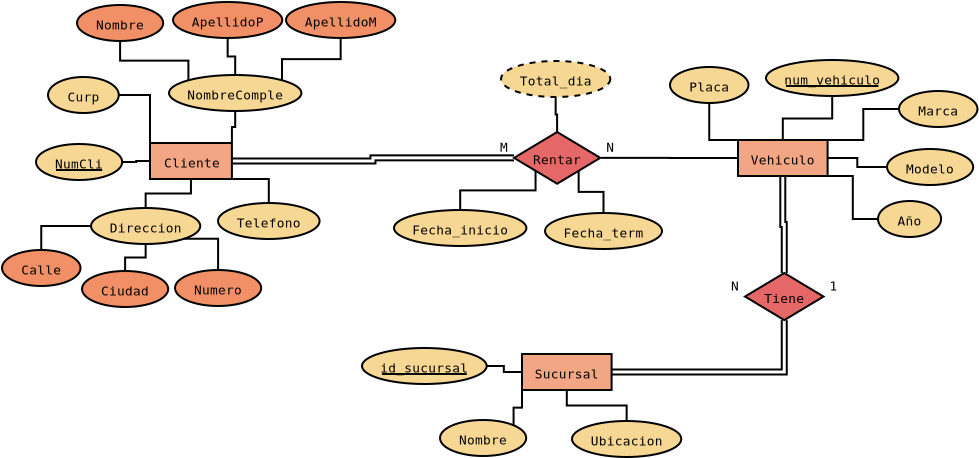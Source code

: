 <?xml version="1.0" encoding="UTF-8"?>
<dia:diagram xmlns:dia="http://www.lysator.liu.se/~alla/dia/">
  <dia:layer name="Fondo" visible="true" active="true">
    <dia:object type="ER - Entity" version="0" id="O0">
      <dia:attribute name="obj_pos">
        <dia:point val="8.4,7.45"/>
      </dia:attribute>
      <dia:attribute name="obj_bb">
        <dia:rectangle val="8.35,7.4;12.545,9.3"/>
      </dia:attribute>
      <dia:attribute name="elem_corner">
        <dia:point val="8.4,7.45"/>
      </dia:attribute>
      <dia:attribute name="elem_width">
        <dia:real val="4.095"/>
      </dia:attribute>
      <dia:attribute name="elem_height">
        <dia:real val="1.8"/>
      </dia:attribute>
      <dia:attribute name="border_width">
        <dia:real val="0.1"/>
      </dia:attribute>
      <dia:attribute name="border_color">
        <dia:color val="#000000"/>
      </dia:attribute>
      <dia:attribute name="inner_color">
        <dia:color val="#f3a683"/>
      </dia:attribute>
      <dia:attribute name="name">
        <dia:string>#Cliente#</dia:string>
      </dia:attribute>
      <dia:attribute name="weak">
        <dia:boolean val="false"/>
      </dia:attribute>
      <dia:attribute name="associative">
        <dia:boolean val="false"/>
      </dia:attribute>
      <dia:attribute name="font">
        <dia:font family="monospace" style="0" name="Courier"/>
      </dia:attribute>
      <dia:attribute name="font_height">
        <dia:real val="0.8"/>
      </dia:attribute>
    </dia:object>
    <dia:object type="ER - Entity" version="0" id="O1">
      <dia:attribute name="obj_pos">
        <dia:point val="37.8,7.3"/>
      </dia:attribute>
      <dia:attribute name="obj_bb">
        <dia:rectangle val="37.75,7.25;42.33,9.15"/>
      </dia:attribute>
      <dia:attribute name="elem_corner">
        <dia:point val="37.8,7.3"/>
      </dia:attribute>
      <dia:attribute name="elem_width">
        <dia:real val="4.48"/>
      </dia:attribute>
      <dia:attribute name="elem_height">
        <dia:real val="1.8"/>
      </dia:attribute>
      <dia:attribute name="border_width">
        <dia:real val="0.1"/>
      </dia:attribute>
      <dia:attribute name="border_color">
        <dia:color val="#000000"/>
      </dia:attribute>
      <dia:attribute name="inner_color">
        <dia:color val="#f3a683"/>
      </dia:attribute>
      <dia:attribute name="name">
        <dia:string>#Vehiculo#</dia:string>
      </dia:attribute>
      <dia:attribute name="weak">
        <dia:boolean val="false"/>
      </dia:attribute>
      <dia:attribute name="associative">
        <dia:boolean val="false"/>
      </dia:attribute>
      <dia:attribute name="font">
        <dia:font family="monospace" style="0" name="Courier"/>
      </dia:attribute>
      <dia:attribute name="font_height">
        <dia:real val="0.8"/>
      </dia:attribute>
    </dia:object>
    <dia:object type="ER - Relationship" version="0" id="O2">
      <dia:attribute name="obj_pos">
        <dia:point val="26.6,6.9"/>
      </dia:attribute>
      <dia:attribute name="obj_bb">
        <dia:rectangle val="25.865,6.85;31.645,9.536"/>
      </dia:attribute>
      <dia:attribute name="elem_corner">
        <dia:point val="26.6,6.9"/>
      </dia:attribute>
      <dia:attribute name="elem_width">
        <dia:real val="4.31"/>
      </dia:attribute>
      <dia:attribute name="elem_height">
        <dia:real val="2.586"/>
      </dia:attribute>
      <dia:attribute name="border_width">
        <dia:real val="0.1"/>
      </dia:attribute>
      <dia:attribute name="border_color">
        <dia:color val="#000000"/>
      </dia:attribute>
      <dia:attribute name="inner_color">
        <dia:color val="#e66767"/>
      </dia:attribute>
      <dia:attribute name="name">
        <dia:string>#Rentar#</dia:string>
      </dia:attribute>
      <dia:attribute name="left_card">
        <dia:string>#M#</dia:string>
      </dia:attribute>
      <dia:attribute name="right_card">
        <dia:string>#N#</dia:string>
      </dia:attribute>
      <dia:attribute name="identifying">
        <dia:boolean val="false"/>
      </dia:attribute>
      <dia:attribute name="rotated">
        <dia:boolean val="false"/>
      </dia:attribute>
      <dia:attribute name="font">
        <dia:font family="monospace" style="0" name="Courier"/>
      </dia:attribute>
      <dia:attribute name="font_height">
        <dia:real val="0.8"/>
      </dia:attribute>
    </dia:object>
    <dia:object type="ER - Entity" version="0" id="O3">
      <dia:attribute name="obj_pos">
        <dia:point val="27,18"/>
      </dia:attribute>
      <dia:attribute name="obj_bb">
        <dia:rectangle val="26.95,17.95;31.53,19.85"/>
      </dia:attribute>
      <dia:attribute name="elem_corner">
        <dia:point val="27,18"/>
      </dia:attribute>
      <dia:attribute name="elem_width">
        <dia:real val="4.48"/>
      </dia:attribute>
      <dia:attribute name="elem_height">
        <dia:real val="1.8"/>
      </dia:attribute>
      <dia:attribute name="border_width">
        <dia:real val="0.1"/>
      </dia:attribute>
      <dia:attribute name="border_color">
        <dia:color val="#000000"/>
      </dia:attribute>
      <dia:attribute name="inner_color">
        <dia:color val="#f3a683"/>
      </dia:attribute>
      <dia:attribute name="name">
        <dia:string>#Sucursal#</dia:string>
      </dia:attribute>
      <dia:attribute name="weak">
        <dia:boolean val="false"/>
      </dia:attribute>
      <dia:attribute name="associative">
        <dia:boolean val="false"/>
      </dia:attribute>
      <dia:attribute name="font">
        <dia:font family="monospace" style="0" name="Courier"/>
      </dia:attribute>
      <dia:attribute name="font_height">
        <dia:real val="0.8"/>
      </dia:attribute>
    </dia:object>
    <dia:object type="ER - Relationship" version="0" id="O4">
      <dia:attribute name="obj_pos">
        <dia:point val="38.15,13.95"/>
      </dia:attribute>
      <dia:attribute name="obj_bb">
        <dia:rectangle val="37.415,13.9;42.81,16.355"/>
      </dia:attribute>
      <dia:attribute name="elem_corner">
        <dia:point val="38.15,13.95"/>
      </dia:attribute>
      <dia:attribute name="elem_width">
        <dia:real val="3.925"/>
      </dia:attribute>
      <dia:attribute name="elem_height">
        <dia:real val="2.355"/>
      </dia:attribute>
      <dia:attribute name="border_width">
        <dia:real val="0.1"/>
      </dia:attribute>
      <dia:attribute name="border_color">
        <dia:color val="#000000"/>
      </dia:attribute>
      <dia:attribute name="inner_color">
        <dia:color val="#e66767"/>
      </dia:attribute>
      <dia:attribute name="name">
        <dia:string>#Tiene#</dia:string>
      </dia:attribute>
      <dia:attribute name="left_card">
        <dia:string>#N#</dia:string>
      </dia:attribute>
      <dia:attribute name="right_card">
        <dia:string>#1#</dia:string>
      </dia:attribute>
      <dia:attribute name="identifying">
        <dia:boolean val="false"/>
      </dia:attribute>
      <dia:attribute name="rotated">
        <dia:boolean val="false"/>
      </dia:attribute>
      <dia:attribute name="font">
        <dia:font family="monospace" style="0" name="Courier"/>
      </dia:attribute>
      <dia:attribute name="font_height">
        <dia:real val="0.8"/>
      </dia:attribute>
    </dia:object>
    <dia:object type="ER - Attribute" version="0" id="O5">
      <dia:attribute name="obj_pos">
        <dia:point val="2.7,7.5"/>
      </dia:attribute>
      <dia:attribute name="obj_bb">
        <dia:rectangle val="2.65,7.45;7.06,9.35"/>
      </dia:attribute>
      <dia:attribute name="elem_corner">
        <dia:point val="2.7,7.5"/>
      </dia:attribute>
      <dia:attribute name="elem_width">
        <dia:real val="4.31"/>
      </dia:attribute>
      <dia:attribute name="elem_height">
        <dia:real val="1.8"/>
      </dia:attribute>
      <dia:attribute name="border_width">
        <dia:real val="0.1"/>
      </dia:attribute>
      <dia:attribute name="border_color">
        <dia:color val="#000000"/>
      </dia:attribute>
      <dia:attribute name="inner_color">
        <dia:color val="#f7d794"/>
      </dia:attribute>
      <dia:attribute name="name">
        <dia:string>#NumCli#</dia:string>
      </dia:attribute>
      <dia:attribute name="key">
        <dia:boolean val="true"/>
      </dia:attribute>
      <dia:attribute name="weak_key">
        <dia:boolean val="false"/>
      </dia:attribute>
      <dia:attribute name="derived">
        <dia:boolean val="false"/>
      </dia:attribute>
      <dia:attribute name="multivalued">
        <dia:boolean val="false"/>
      </dia:attribute>
      <dia:attribute name="font">
        <dia:font family="monospace" style="0" name="Courier"/>
      </dia:attribute>
      <dia:attribute name="font_height">
        <dia:real val="0.8"/>
      </dia:attribute>
    </dia:object>
    <dia:object type="ER - Attribute" version="0" id="O6">
      <dia:attribute name="obj_pos">
        <dia:point val="3.3,4.15"/>
      </dia:attribute>
      <dia:attribute name="obj_bb">
        <dia:rectangle val="3.25,4.1;6.89,6"/>
      </dia:attribute>
      <dia:attribute name="elem_corner">
        <dia:point val="3.3,4.15"/>
      </dia:attribute>
      <dia:attribute name="elem_width">
        <dia:real val="3.54"/>
      </dia:attribute>
      <dia:attribute name="elem_height">
        <dia:real val="1.8"/>
      </dia:attribute>
      <dia:attribute name="border_width">
        <dia:real val="0.1"/>
      </dia:attribute>
      <dia:attribute name="border_color">
        <dia:color val="#000000"/>
      </dia:attribute>
      <dia:attribute name="inner_color">
        <dia:color val="#f7d794"/>
      </dia:attribute>
      <dia:attribute name="name">
        <dia:string>#Curp#</dia:string>
      </dia:attribute>
      <dia:attribute name="key">
        <dia:boolean val="false"/>
      </dia:attribute>
      <dia:attribute name="weak_key">
        <dia:boolean val="false"/>
      </dia:attribute>
      <dia:attribute name="derived">
        <dia:boolean val="false"/>
      </dia:attribute>
      <dia:attribute name="multivalued">
        <dia:boolean val="false"/>
      </dia:attribute>
      <dia:attribute name="font">
        <dia:font family="monospace" style="0" name="Courier"/>
      </dia:attribute>
      <dia:attribute name="font_height">
        <dia:real val="0.8"/>
      </dia:attribute>
    </dia:object>
    <dia:object type="ER - Attribute" version="0" id="O7">
      <dia:attribute name="obj_pos">
        <dia:point val="9.35,4.05"/>
      </dia:attribute>
      <dia:attribute name="obj_bb">
        <dia:rectangle val="9.3,4;16.02,5.9"/>
      </dia:attribute>
      <dia:attribute name="elem_corner">
        <dia:point val="9.35,4.05"/>
      </dia:attribute>
      <dia:attribute name="elem_width">
        <dia:real val="6.62"/>
      </dia:attribute>
      <dia:attribute name="elem_height">
        <dia:real val="1.8"/>
      </dia:attribute>
      <dia:attribute name="border_width">
        <dia:real val="0.1"/>
      </dia:attribute>
      <dia:attribute name="border_color">
        <dia:color val="#000000"/>
      </dia:attribute>
      <dia:attribute name="inner_color">
        <dia:color val="#f7d794"/>
      </dia:attribute>
      <dia:attribute name="name">
        <dia:string>#NombreComple#</dia:string>
      </dia:attribute>
      <dia:attribute name="key">
        <dia:boolean val="false"/>
      </dia:attribute>
      <dia:attribute name="weak_key">
        <dia:boolean val="false"/>
      </dia:attribute>
      <dia:attribute name="derived">
        <dia:boolean val="false"/>
      </dia:attribute>
      <dia:attribute name="multivalued">
        <dia:boolean val="false"/>
      </dia:attribute>
      <dia:attribute name="font">
        <dia:font family="monospace" style="0" name="Courier"/>
      </dia:attribute>
      <dia:attribute name="font_height">
        <dia:real val="0.8"/>
      </dia:attribute>
    </dia:object>
    <dia:object type="ER - Attribute" version="0" id="O8">
      <dia:attribute name="obj_pos">
        <dia:point val="4.75,0.55"/>
      </dia:attribute>
      <dia:attribute name="obj_bb">
        <dia:rectangle val="4.7,0.5;9.11,2.4"/>
      </dia:attribute>
      <dia:attribute name="elem_corner">
        <dia:point val="4.75,0.55"/>
      </dia:attribute>
      <dia:attribute name="elem_width">
        <dia:real val="4.31"/>
      </dia:attribute>
      <dia:attribute name="elem_height">
        <dia:real val="1.8"/>
      </dia:attribute>
      <dia:attribute name="border_width">
        <dia:real val="0.1"/>
      </dia:attribute>
      <dia:attribute name="border_color">
        <dia:color val="#000000"/>
      </dia:attribute>
      <dia:attribute name="inner_color">
        <dia:color val="#f19066"/>
      </dia:attribute>
      <dia:attribute name="name">
        <dia:string>#Nombre#</dia:string>
      </dia:attribute>
      <dia:attribute name="key">
        <dia:boolean val="false"/>
      </dia:attribute>
      <dia:attribute name="weak_key">
        <dia:boolean val="false"/>
      </dia:attribute>
      <dia:attribute name="derived">
        <dia:boolean val="false"/>
      </dia:attribute>
      <dia:attribute name="multivalued">
        <dia:boolean val="false"/>
      </dia:attribute>
      <dia:attribute name="font">
        <dia:font family="monospace" style="0" name="Courier"/>
      </dia:attribute>
      <dia:attribute name="font_height">
        <dia:real val="0.8"/>
      </dia:attribute>
    </dia:object>
    <dia:object type="ER - Attribute" version="0" id="O9">
      <dia:attribute name="obj_pos">
        <dia:point val="9.55,0.4"/>
      </dia:attribute>
      <dia:attribute name="obj_bb">
        <dia:rectangle val="9.5,0.35;15.065,2.25"/>
      </dia:attribute>
      <dia:attribute name="elem_corner">
        <dia:point val="9.55,0.4"/>
      </dia:attribute>
      <dia:attribute name="elem_width">
        <dia:real val="5.465"/>
      </dia:attribute>
      <dia:attribute name="elem_height">
        <dia:real val="1.8"/>
      </dia:attribute>
      <dia:attribute name="border_width">
        <dia:real val="0.1"/>
      </dia:attribute>
      <dia:attribute name="border_color">
        <dia:color val="#000000"/>
      </dia:attribute>
      <dia:attribute name="inner_color">
        <dia:color val="#f19066"/>
      </dia:attribute>
      <dia:attribute name="name">
        <dia:string>#ApellidoP#</dia:string>
      </dia:attribute>
      <dia:attribute name="key">
        <dia:boolean val="false"/>
      </dia:attribute>
      <dia:attribute name="weak_key">
        <dia:boolean val="false"/>
      </dia:attribute>
      <dia:attribute name="derived">
        <dia:boolean val="false"/>
      </dia:attribute>
      <dia:attribute name="multivalued">
        <dia:boolean val="false"/>
      </dia:attribute>
      <dia:attribute name="font">
        <dia:font family="monospace" style="0" name="Courier"/>
      </dia:attribute>
      <dia:attribute name="font_height">
        <dia:real val="0.8"/>
      </dia:attribute>
    </dia:object>
    <dia:object type="ER - Attribute" version="0" id="O10">
      <dia:attribute name="obj_pos">
        <dia:point val="15.2,0.4"/>
      </dia:attribute>
      <dia:attribute name="obj_bb">
        <dia:rectangle val="15.15,0.35;20.715,2.25"/>
      </dia:attribute>
      <dia:attribute name="elem_corner">
        <dia:point val="15.2,0.4"/>
      </dia:attribute>
      <dia:attribute name="elem_width">
        <dia:real val="5.465"/>
      </dia:attribute>
      <dia:attribute name="elem_height">
        <dia:real val="1.8"/>
      </dia:attribute>
      <dia:attribute name="border_width">
        <dia:real val="0.1"/>
      </dia:attribute>
      <dia:attribute name="border_color">
        <dia:color val="#000000"/>
      </dia:attribute>
      <dia:attribute name="inner_color">
        <dia:color val="#f19066"/>
      </dia:attribute>
      <dia:attribute name="name">
        <dia:string>#ApellidoM#</dia:string>
      </dia:attribute>
      <dia:attribute name="key">
        <dia:boolean val="false"/>
      </dia:attribute>
      <dia:attribute name="weak_key">
        <dia:boolean val="false"/>
      </dia:attribute>
      <dia:attribute name="derived">
        <dia:boolean val="false"/>
      </dia:attribute>
      <dia:attribute name="multivalued">
        <dia:boolean val="false"/>
      </dia:attribute>
      <dia:attribute name="font">
        <dia:font family="monospace" style="0" name="Courier"/>
      </dia:attribute>
      <dia:attribute name="font_height">
        <dia:real val="0.8"/>
      </dia:attribute>
    </dia:object>
    <dia:object type="ER - Attribute" version="0" id="O11">
      <dia:attribute name="obj_pos">
        <dia:point val="5.45,10.7"/>
      </dia:attribute>
      <dia:attribute name="obj_bb">
        <dia:rectangle val="5.4,10.65;10.965,12.55"/>
      </dia:attribute>
      <dia:attribute name="elem_corner">
        <dia:point val="5.45,10.7"/>
      </dia:attribute>
      <dia:attribute name="elem_width">
        <dia:real val="5.465"/>
      </dia:attribute>
      <dia:attribute name="elem_height">
        <dia:real val="1.8"/>
      </dia:attribute>
      <dia:attribute name="border_width">
        <dia:real val="0.1"/>
      </dia:attribute>
      <dia:attribute name="border_color">
        <dia:color val="#000000"/>
      </dia:attribute>
      <dia:attribute name="inner_color">
        <dia:color val="#f7d794"/>
      </dia:attribute>
      <dia:attribute name="name">
        <dia:string>#Direccion#</dia:string>
      </dia:attribute>
      <dia:attribute name="key">
        <dia:boolean val="false"/>
      </dia:attribute>
      <dia:attribute name="weak_key">
        <dia:boolean val="false"/>
      </dia:attribute>
      <dia:attribute name="derived">
        <dia:boolean val="false"/>
      </dia:attribute>
      <dia:attribute name="multivalued">
        <dia:boolean val="false"/>
      </dia:attribute>
      <dia:attribute name="font">
        <dia:font family="monospace" style="0" name="Courier"/>
      </dia:attribute>
      <dia:attribute name="font_height">
        <dia:real val="0.8"/>
      </dia:attribute>
    </dia:object>
    <dia:object type="ER - Attribute" version="0" id="O12">
      <dia:attribute name="obj_pos">
        <dia:point val="1,12.8"/>
      </dia:attribute>
      <dia:attribute name="obj_bb">
        <dia:rectangle val="0.95,12.75;4.975,14.65"/>
      </dia:attribute>
      <dia:attribute name="elem_corner">
        <dia:point val="1,12.8"/>
      </dia:attribute>
      <dia:attribute name="elem_width">
        <dia:real val="3.925"/>
      </dia:attribute>
      <dia:attribute name="elem_height">
        <dia:real val="1.8"/>
      </dia:attribute>
      <dia:attribute name="border_width">
        <dia:real val="0.1"/>
      </dia:attribute>
      <dia:attribute name="border_color">
        <dia:color val="#000000"/>
      </dia:attribute>
      <dia:attribute name="inner_color">
        <dia:color val="#f19066"/>
      </dia:attribute>
      <dia:attribute name="name">
        <dia:string>#Calle#</dia:string>
      </dia:attribute>
      <dia:attribute name="key">
        <dia:boolean val="false"/>
      </dia:attribute>
      <dia:attribute name="weak_key">
        <dia:boolean val="false"/>
      </dia:attribute>
      <dia:attribute name="derived">
        <dia:boolean val="false"/>
      </dia:attribute>
      <dia:attribute name="multivalued">
        <dia:boolean val="false"/>
      </dia:attribute>
      <dia:attribute name="font">
        <dia:font family="monospace" style="0" name="Courier"/>
      </dia:attribute>
      <dia:attribute name="font_height">
        <dia:real val="0.8"/>
      </dia:attribute>
    </dia:object>
    <dia:object type="ER - Attribute" version="0" id="O13">
      <dia:attribute name="obj_pos">
        <dia:point val="5,13.85"/>
      </dia:attribute>
      <dia:attribute name="obj_bb">
        <dia:rectangle val="4.95,13.8;9.36,15.7"/>
      </dia:attribute>
      <dia:attribute name="elem_corner">
        <dia:point val="5,13.85"/>
      </dia:attribute>
      <dia:attribute name="elem_width">
        <dia:real val="4.31"/>
      </dia:attribute>
      <dia:attribute name="elem_height">
        <dia:real val="1.8"/>
      </dia:attribute>
      <dia:attribute name="border_width">
        <dia:real val="0.1"/>
      </dia:attribute>
      <dia:attribute name="border_color">
        <dia:color val="#000000"/>
      </dia:attribute>
      <dia:attribute name="inner_color">
        <dia:color val="#f19066"/>
      </dia:attribute>
      <dia:attribute name="name">
        <dia:string>#Ciudad#</dia:string>
      </dia:attribute>
      <dia:attribute name="key">
        <dia:boolean val="false"/>
      </dia:attribute>
      <dia:attribute name="weak_key">
        <dia:boolean val="false"/>
      </dia:attribute>
      <dia:attribute name="derived">
        <dia:boolean val="false"/>
      </dia:attribute>
      <dia:attribute name="multivalued">
        <dia:boolean val="false"/>
      </dia:attribute>
      <dia:attribute name="font">
        <dia:font family="monospace" style="0" name="Courier"/>
      </dia:attribute>
      <dia:attribute name="font_height">
        <dia:real val="0.8"/>
      </dia:attribute>
    </dia:object>
    <dia:object type="ER - Attribute" version="0" id="O14">
      <dia:attribute name="obj_pos">
        <dia:point val="9.65,13.8"/>
      </dia:attribute>
      <dia:attribute name="obj_bb">
        <dia:rectangle val="9.6,13.75;14.01,15.65"/>
      </dia:attribute>
      <dia:attribute name="elem_corner">
        <dia:point val="9.65,13.8"/>
      </dia:attribute>
      <dia:attribute name="elem_width">
        <dia:real val="4.31"/>
      </dia:attribute>
      <dia:attribute name="elem_height">
        <dia:real val="1.8"/>
      </dia:attribute>
      <dia:attribute name="border_width">
        <dia:real val="0.1"/>
      </dia:attribute>
      <dia:attribute name="border_color">
        <dia:color val="#000000"/>
      </dia:attribute>
      <dia:attribute name="inner_color">
        <dia:color val="#f19066"/>
      </dia:attribute>
      <dia:attribute name="name">
        <dia:string>#Numero#</dia:string>
      </dia:attribute>
      <dia:attribute name="key">
        <dia:boolean val="false"/>
      </dia:attribute>
      <dia:attribute name="weak_key">
        <dia:boolean val="false"/>
      </dia:attribute>
      <dia:attribute name="derived">
        <dia:boolean val="false"/>
      </dia:attribute>
      <dia:attribute name="multivalued">
        <dia:boolean val="false"/>
      </dia:attribute>
      <dia:attribute name="font">
        <dia:font family="monospace" style="0" name="Courier"/>
      </dia:attribute>
      <dia:attribute name="font_height">
        <dia:real val="0.8"/>
      </dia:attribute>
    </dia:object>
    <dia:object type="ER - Attribute" version="0" id="O15">
      <dia:attribute name="obj_pos">
        <dia:point val="11.8,10.45"/>
      </dia:attribute>
      <dia:attribute name="obj_bb">
        <dia:rectangle val="11.75,10.4;16.93,12.3"/>
      </dia:attribute>
      <dia:attribute name="elem_corner">
        <dia:point val="11.8,10.45"/>
      </dia:attribute>
      <dia:attribute name="elem_width">
        <dia:real val="5.08"/>
      </dia:attribute>
      <dia:attribute name="elem_height">
        <dia:real val="1.8"/>
      </dia:attribute>
      <dia:attribute name="border_width">
        <dia:real val="0.1"/>
      </dia:attribute>
      <dia:attribute name="border_color">
        <dia:color val="#000000"/>
      </dia:attribute>
      <dia:attribute name="inner_color">
        <dia:color val="#f7d794"/>
      </dia:attribute>
      <dia:attribute name="name">
        <dia:string>#Telefono#</dia:string>
      </dia:attribute>
      <dia:attribute name="key">
        <dia:boolean val="false"/>
      </dia:attribute>
      <dia:attribute name="weak_key">
        <dia:boolean val="false"/>
      </dia:attribute>
      <dia:attribute name="derived">
        <dia:boolean val="false"/>
      </dia:attribute>
      <dia:attribute name="multivalued">
        <dia:boolean val="false"/>
      </dia:attribute>
      <dia:attribute name="font">
        <dia:font family="monospace" style="0" name="Courier"/>
      </dia:attribute>
      <dia:attribute name="font_height">
        <dia:real val="0.8"/>
      </dia:attribute>
    </dia:object>
    <dia:object type="ER - Participation" version="1" id="O16">
      <dia:attribute name="obj_pos">
        <dia:point val="8.182,10.7"/>
      </dia:attribute>
      <dia:attribute name="obj_bb">
        <dia:rectangle val="8.133,9.2;10.498,10.75"/>
      </dia:attribute>
      <dia:attribute name="orth_points">
        <dia:point val="8.182,10.7"/>
        <dia:point val="8.182,9.975"/>
        <dia:point val="10.447,9.975"/>
        <dia:point val="10.447,9.25"/>
      </dia:attribute>
      <dia:attribute name="orth_orient">
        <dia:enum val="1"/>
        <dia:enum val="0"/>
        <dia:enum val="1"/>
      </dia:attribute>
      <dia:attribute name="autorouting">
        <dia:boolean val="true"/>
      </dia:attribute>
      <dia:attribute name="total">
        <dia:boolean val="false"/>
      </dia:attribute>
      <dia:connections>
        <dia:connection handle="0" to="O11" connection="1"/>
        <dia:connection handle="1" to="O0" connection="6"/>
      </dia:connections>
    </dia:object>
    <dia:object type="ER - Participation" version="1" id="O17">
      <dia:attribute name="obj_pos">
        <dia:point val="7.01,8.4"/>
      </dia:attribute>
      <dia:attribute name="obj_bb">
        <dia:rectangle val="6.96,8.3;8.45,8.45"/>
      </dia:attribute>
      <dia:attribute name="orth_points">
        <dia:point val="7.01,8.4"/>
        <dia:point val="7.705,8.4"/>
        <dia:point val="7.705,8.35"/>
        <dia:point val="8.4,8.35"/>
      </dia:attribute>
      <dia:attribute name="orth_orient">
        <dia:enum val="0"/>
        <dia:enum val="1"/>
        <dia:enum val="0"/>
      </dia:attribute>
      <dia:attribute name="autorouting">
        <dia:boolean val="true"/>
      </dia:attribute>
      <dia:attribute name="total">
        <dia:boolean val="false"/>
      </dia:attribute>
      <dia:connections>
        <dia:connection handle="0" to="O5" connection="4"/>
        <dia:connection handle="1" to="O0" connection="3"/>
      </dia:connections>
    </dia:object>
    <dia:object type="ER - Participation" version="1" id="O18">
      <dia:attribute name="obj_pos">
        <dia:point val="6.84,5.05"/>
      </dia:attribute>
      <dia:attribute name="obj_bb">
        <dia:rectangle val="6.79,5;8.45,7.5"/>
      </dia:attribute>
      <dia:attribute name="orth_points">
        <dia:point val="6.84,5.05"/>
        <dia:point val="8.4,5.05"/>
        <dia:point val="8.4,7.45"/>
      </dia:attribute>
      <dia:attribute name="orth_orient">
        <dia:enum val="0"/>
        <dia:enum val="1"/>
      </dia:attribute>
      <dia:attribute name="autorouting">
        <dia:boolean val="true"/>
      </dia:attribute>
      <dia:attribute name="total">
        <dia:boolean val="false"/>
      </dia:attribute>
      <dia:connections>
        <dia:connection handle="0" to="O6" connection="4"/>
        <dia:connection handle="1" to="O0" connection="0"/>
      </dia:connections>
    </dia:object>
    <dia:object type="ER - Participation" version="1" id="O19">
      <dia:attribute name="obj_pos">
        <dia:point val="12.66,5.85"/>
      </dia:attribute>
      <dia:attribute name="obj_bb">
        <dia:rectangle val="12.445,5.8;12.71,7.5"/>
      </dia:attribute>
      <dia:attribute name="orth_points">
        <dia:point val="12.66,5.85"/>
        <dia:point val="12.66,6.65"/>
        <dia:point val="12.495,6.65"/>
        <dia:point val="12.495,7.45"/>
      </dia:attribute>
      <dia:attribute name="orth_orient">
        <dia:enum val="1"/>
        <dia:enum val="0"/>
        <dia:enum val="1"/>
      </dia:attribute>
      <dia:attribute name="autorouting">
        <dia:boolean val="true"/>
      </dia:attribute>
      <dia:attribute name="total">
        <dia:boolean val="false"/>
      </dia:attribute>
      <dia:connections>
        <dia:connection handle="0" to="O7" connection="6"/>
        <dia:connection handle="1" to="O0" connection="2"/>
      </dia:connections>
    </dia:object>
    <dia:object type="ER - Participation" version="1" id="O20">
      <dia:attribute name="obj_pos">
        <dia:point val="14.34,10.399"/>
      </dia:attribute>
      <dia:attribute name="obj_bb">
        <dia:rectangle val="12.445,9.2;14.39,10.45"/>
      </dia:attribute>
      <dia:attribute name="orth_points">
        <dia:point val="14.34,10.399"/>
        <dia:point val="14.34,9.25"/>
        <dia:point val="12.495,9.25"/>
      </dia:attribute>
      <dia:attribute name="orth_orient">
        <dia:enum val="1"/>
        <dia:enum val="0"/>
      </dia:attribute>
      <dia:attribute name="autorouting">
        <dia:boolean val="true"/>
      </dia:attribute>
      <dia:attribute name="total">
        <dia:boolean val="false"/>
      </dia:attribute>
      <dia:connections>
        <dia:connection handle="0" to="O15" connection="8"/>
        <dia:connection handle="1" to="O0" connection="7"/>
      </dia:connections>
    </dia:object>
    <dia:object type="ER - Participation" version="1" id="O21">
      <dia:attribute name="obj_pos">
        <dia:point val="2.962,12.8"/>
      </dia:attribute>
      <dia:attribute name="obj_bb">
        <dia:rectangle val="2.913,11.55;5.5,12.85"/>
      </dia:attribute>
      <dia:attribute name="orth_points">
        <dia:point val="2.962,12.8"/>
        <dia:point val="2.962,11.6"/>
        <dia:point val="5.45,11.6"/>
      </dia:attribute>
      <dia:attribute name="orth_orient">
        <dia:enum val="1"/>
        <dia:enum val="0"/>
      </dia:attribute>
      <dia:attribute name="autorouting">
        <dia:boolean val="true"/>
      </dia:attribute>
      <dia:attribute name="total">
        <dia:boolean val="false"/>
      </dia:attribute>
      <dia:connections>
        <dia:connection handle="0" to="O12" connection="1"/>
        <dia:connection handle="1" to="O11" connection="3"/>
      </dia:connections>
    </dia:object>
    <dia:object type="ER - Participation" version="1" id="O22">
      <dia:attribute name="obj_pos">
        <dia:point val="7.155,13.85"/>
      </dia:attribute>
      <dia:attribute name="obj_bb">
        <dia:rectangle val="7.105,12.45;8.232,13.9"/>
      </dia:attribute>
      <dia:attribute name="orth_points">
        <dia:point val="7.155,13.85"/>
        <dia:point val="7.155,13.175"/>
        <dia:point val="8.182,13.175"/>
        <dia:point val="8.182,12.5"/>
      </dia:attribute>
      <dia:attribute name="orth_orient">
        <dia:enum val="1"/>
        <dia:enum val="0"/>
        <dia:enum val="1"/>
      </dia:attribute>
      <dia:attribute name="autorouting">
        <dia:boolean val="true"/>
      </dia:attribute>
      <dia:attribute name="total">
        <dia:boolean val="false"/>
      </dia:attribute>
      <dia:connections>
        <dia:connection handle="0" to="O13" connection="1"/>
        <dia:connection handle="1" to="O11" connection="6"/>
      </dia:connections>
    </dia:object>
    <dia:object type="ER - Participation" version="1" id="O23">
      <dia:attribute name="obj_pos">
        <dia:point val="10.115,12.236"/>
      </dia:attribute>
      <dia:attribute name="obj_bb">
        <dia:rectangle val="10.065,12.186;11.855,13.8"/>
      </dia:attribute>
      <dia:attribute name="orth_points">
        <dia:point val="10.115,12.236"/>
        <dia:point val="11.805,12.236"/>
        <dia:point val="11.805,13.749"/>
      </dia:attribute>
      <dia:attribute name="orth_orient">
        <dia:enum val="0"/>
        <dia:enum val="1"/>
      </dia:attribute>
      <dia:attribute name="autorouting">
        <dia:boolean val="true"/>
      </dia:attribute>
      <dia:attribute name="total">
        <dia:boolean val="false"/>
      </dia:attribute>
      <dia:connections>
        <dia:connection handle="0" to="O11" connection="7"/>
        <dia:connection handle="1" to="O14" connection="8"/>
      </dia:connections>
    </dia:object>
    <dia:object type="ER - Participation" version="1" id="O24">
      <dia:attribute name="obj_pos">
        <dia:point val="6.905,2.35"/>
      </dia:attribute>
      <dia:attribute name="obj_bb">
        <dia:rectangle val="6.855,2.3;10.37,4.364"/>
      </dia:attribute>
      <dia:attribute name="orth_points">
        <dia:point val="6.905,2.35"/>
        <dia:point val="6.905,3.332"/>
        <dia:point val="10.319,3.332"/>
        <dia:point val="10.319,4.314"/>
      </dia:attribute>
      <dia:attribute name="orth_orient">
        <dia:enum val="1"/>
        <dia:enum val="0"/>
        <dia:enum val="1"/>
      </dia:attribute>
      <dia:attribute name="autorouting">
        <dia:boolean val="true"/>
      </dia:attribute>
      <dia:attribute name="total">
        <dia:boolean val="false"/>
      </dia:attribute>
      <dia:connections>
        <dia:connection handle="0" to="O8" connection="6"/>
        <dia:connection handle="1" to="O7" connection="0"/>
      </dia:connections>
    </dia:object>
    <dia:object type="ER - Participation" version="1" id="O25">
      <dia:attribute name="obj_pos">
        <dia:point val="12.283,2.2"/>
      </dia:attribute>
      <dia:attribute name="obj_bb">
        <dia:rectangle val="12.232,2.15;12.71,4.1"/>
      </dia:attribute>
      <dia:attribute name="orth_points">
        <dia:point val="12.283,2.2"/>
        <dia:point val="12.283,3.125"/>
        <dia:point val="12.66,3.125"/>
        <dia:point val="12.66,4.05"/>
      </dia:attribute>
      <dia:attribute name="orth_orient">
        <dia:enum val="1"/>
        <dia:enum val="0"/>
        <dia:enum val="1"/>
      </dia:attribute>
      <dia:attribute name="autorouting">
        <dia:boolean val="true"/>
      </dia:attribute>
      <dia:attribute name="total">
        <dia:boolean val="false"/>
      </dia:attribute>
      <dia:connections>
        <dia:connection handle="0" to="O9" connection="6"/>
        <dia:connection handle="1" to="O7" connection="1"/>
      </dia:connections>
    </dia:object>
    <dia:object type="ER - Participation" version="1" id="O26">
      <dia:attribute name="obj_pos">
        <dia:point val="17.933,2.2"/>
      </dia:attribute>
      <dia:attribute name="obj_bb">
        <dia:rectangle val="14.95,2.15;17.983,4.364"/>
      </dia:attribute>
      <dia:attribute name="orth_points">
        <dia:point val="17.933,2.2"/>
        <dia:point val="17.933,3.257"/>
        <dia:point val="15.001,3.257"/>
        <dia:point val="15.001,4.314"/>
      </dia:attribute>
      <dia:attribute name="orth_orient">
        <dia:enum val="1"/>
        <dia:enum val="0"/>
        <dia:enum val="1"/>
      </dia:attribute>
      <dia:attribute name="autorouting">
        <dia:boolean val="true"/>
      </dia:attribute>
      <dia:attribute name="total">
        <dia:boolean val="false"/>
      </dia:attribute>
      <dia:connections>
        <dia:connection handle="0" to="O10" connection="6"/>
        <dia:connection handle="1" to="O7" connection="2"/>
      </dia:connections>
    </dia:object>
    <dia:object type="ER - Participation" version="1" id="O27">
      <dia:attribute name="obj_pos">
        <dia:point val="12.495,8.35"/>
      </dia:attribute>
      <dia:attribute name="obj_bb">
        <dia:rectangle val="12.32,8.018;26.775,8.525"/>
      </dia:attribute>
      <dia:attribute name="orth_points">
        <dia:point val="12.495,8.35"/>
        <dia:point val="19.547,8.35"/>
        <dia:point val="19.547,8.193"/>
        <dia:point val="26.6,8.193"/>
      </dia:attribute>
      <dia:attribute name="orth_orient">
        <dia:enum val="0"/>
        <dia:enum val="1"/>
        <dia:enum val="0"/>
      </dia:attribute>
      <dia:attribute name="autorouting">
        <dia:boolean val="true"/>
      </dia:attribute>
      <dia:attribute name="total">
        <dia:boolean val="true"/>
      </dia:attribute>
      <dia:connections>
        <dia:connection handle="0" to="O0" connection="4"/>
        <dia:connection handle="1" to="O2" connection="0"/>
      </dia:connections>
    </dia:object>
    <dia:object type="ER - Attribute" version="0" id="O28">
      <dia:attribute name="obj_pos">
        <dia:point val="25.95,3.35"/>
      </dia:attribute>
      <dia:attribute name="obj_bb">
        <dia:rectangle val="25.9,3.3;31.465,5.2"/>
      </dia:attribute>
      <dia:attribute name="elem_corner">
        <dia:point val="25.95,3.35"/>
      </dia:attribute>
      <dia:attribute name="elem_width">
        <dia:real val="5.465"/>
      </dia:attribute>
      <dia:attribute name="elem_height">
        <dia:real val="1.8"/>
      </dia:attribute>
      <dia:attribute name="border_width">
        <dia:real val="0.1"/>
      </dia:attribute>
      <dia:attribute name="border_color">
        <dia:color val="#000000"/>
      </dia:attribute>
      <dia:attribute name="inner_color">
        <dia:color val="#f7d794"/>
      </dia:attribute>
      <dia:attribute name="name">
        <dia:string>#Total_dia#</dia:string>
      </dia:attribute>
      <dia:attribute name="key">
        <dia:boolean val="false"/>
      </dia:attribute>
      <dia:attribute name="weak_key">
        <dia:boolean val="false"/>
      </dia:attribute>
      <dia:attribute name="derived">
        <dia:boolean val="true"/>
      </dia:attribute>
      <dia:attribute name="multivalued">
        <dia:boolean val="false"/>
      </dia:attribute>
      <dia:attribute name="font">
        <dia:font family="monospace" style="0" name="Courier"/>
      </dia:attribute>
      <dia:attribute name="font_height">
        <dia:real val="0.8"/>
      </dia:attribute>
    </dia:object>
    <dia:object type="ER - Attribute" version="0" id="O29">
      <dia:attribute name="obj_pos">
        <dia:point val="20.6,10.8"/>
      </dia:attribute>
      <dia:attribute name="obj_bb">
        <dia:rectangle val="20.55,10.75;27.27,12.65"/>
      </dia:attribute>
      <dia:attribute name="elem_corner">
        <dia:point val="20.6,10.8"/>
      </dia:attribute>
      <dia:attribute name="elem_width">
        <dia:real val="6.62"/>
      </dia:attribute>
      <dia:attribute name="elem_height">
        <dia:real val="1.8"/>
      </dia:attribute>
      <dia:attribute name="border_width">
        <dia:real val="0.1"/>
      </dia:attribute>
      <dia:attribute name="border_color">
        <dia:color val="#000000"/>
      </dia:attribute>
      <dia:attribute name="inner_color">
        <dia:color val="#f7d794"/>
      </dia:attribute>
      <dia:attribute name="name">
        <dia:string>#Fecha_inicio#</dia:string>
      </dia:attribute>
      <dia:attribute name="key">
        <dia:boolean val="false"/>
      </dia:attribute>
      <dia:attribute name="weak_key">
        <dia:boolean val="false"/>
      </dia:attribute>
      <dia:attribute name="derived">
        <dia:boolean val="false"/>
      </dia:attribute>
      <dia:attribute name="multivalued">
        <dia:boolean val="false"/>
      </dia:attribute>
      <dia:attribute name="font">
        <dia:font family="monospace" style="0" name="Courier"/>
      </dia:attribute>
      <dia:attribute name="font_height">
        <dia:real val="0.8"/>
      </dia:attribute>
    </dia:object>
    <dia:object type="ER - Attribute" version="0" id="O30">
      <dia:attribute name="obj_pos">
        <dia:point val="28.15,10.95"/>
      </dia:attribute>
      <dia:attribute name="obj_bb">
        <dia:rectangle val="28.1,10.9;34.05,12.8"/>
      </dia:attribute>
      <dia:attribute name="elem_corner">
        <dia:point val="28.15,10.95"/>
      </dia:attribute>
      <dia:attribute name="elem_width">
        <dia:real val="5.85"/>
      </dia:attribute>
      <dia:attribute name="elem_height">
        <dia:real val="1.8"/>
      </dia:attribute>
      <dia:attribute name="border_width">
        <dia:real val="0.1"/>
      </dia:attribute>
      <dia:attribute name="border_color">
        <dia:color val="#000000"/>
      </dia:attribute>
      <dia:attribute name="inner_color">
        <dia:color val="#f7d794"/>
      </dia:attribute>
      <dia:attribute name="name">
        <dia:string>#Fecha_term#</dia:string>
      </dia:attribute>
      <dia:attribute name="key">
        <dia:boolean val="false"/>
      </dia:attribute>
      <dia:attribute name="weak_key">
        <dia:boolean val="false"/>
      </dia:attribute>
      <dia:attribute name="derived">
        <dia:boolean val="false"/>
      </dia:attribute>
      <dia:attribute name="multivalued">
        <dia:boolean val="false"/>
      </dia:attribute>
      <dia:attribute name="font">
        <dia:font family="monospace" style="0" name="Courier"/>
      </dia:attribute>
      <dia:attribute name="font_height">
        <dia:real val="0.8"/>
      </dia:attribute>
    </dia:object>
    <dia:object type="ER - Attribute" version="0" id="O31">
      <dia:attribute name="obj_pos">
        <dia:point val="34.4,3.65"/>
      </dia:attribute>
      <dia:attribute name="obj_bb">
        <dia:rectangle val="34.35,3.6;38.375,5.5"/>
      </dia:attribute>
      <dia:attribute name="elem_corner">
        <dia:point val="34.4,3.65"/>
      </dia:attribute>
      <dia:attribute name="elem_width">
        <dia:real val="3.925"/>
      </dia:attribute>
      <dia:attribute name="elem_height">
        <dia:real val="1.8"/>
      </dia:attribute>
      <dia:attribute name="border_width">
        <dia:real val="0.1"/>
      </dia:attribute>
      <dia:attribute name="border_color">
        <dia:color val="#000000"/>
      </dia:attribute>
      <dia:attribute name="inner_color">
        <dia:color val="#f7d794"/>
      </dia:attribute>
      <dia:attribute name="name">
        <dia:string>#Placa#</dia:string>
      </dia:attribute>
      <dia:attribute name="key">
        <dia:boolean val="false"/>
      </dia:attribute>
      <dia:attribute name="weak_key">
        <dia:boolean val="false"/>
      </dia:attribute>
      <dia:attribute name="derived">
        <dia:boolean val="false"/>
      </dia:attribute>
      <dia:attribute name="multivalued">
        <dia:boolean val="false"/>
      </dia:attribute>
      <dia:attribute name="font">
        <dia:font family="monospace" style="0" name="Courier"/>
      </dia:attribute>
      <dia:attribute name="font_height">
        <dia:real val="0.8"/>
      </dia:attribute>
    </dia:object>
    <dia:object type="ER - Attribute" version="0" id="O32">
      <dia:attribute name="obj_pos">
        <dia:point val="39.2,3.3"/>
      </dia:attribute>
      <dia:attribute name="obj_bb">
        <dia:rectangle val="39.15,3.25;45.87,5.15"/>
      </dia:attribute>
      <dia:attribute name="elem_corner">
        <dia:point val="39.2,3.3"/>
      </dia:attribute>
      <dia:attribute name="elem_width">
        <dia:real val="6.62"/>
      </dia:attribute>
      <dia:attribute name="elem_height">
        <dia:real val="1.8"/>
      </dia:attribute>
      <dia:attribute name="border_width">
        <dia:real val="0.1"/>
      </dia:attribute>
      <dia:attribute name="border_color">
        <dia:color val="#000000"/>
      </dia:attribute>
      <dia:attribute name="inner_color">
        <dia:color val="#f7d794"/>
      </dia:attribute>
      <dia:attribute name="name">
        <dia:string>#num_vehiculo#</dia:string>
      </dia:attribute>
      <dia:attribute name="key">
        <dia:boolean val="true"/>
      </dia:attribute>
      <dia:attribute name="weak_key">
        <dia:boolean val="false"/>
      </dia:attribute>
      <dia:attribute name="derived">
        <dia:boolean val="false"/>
      </dia:attribute>
      <dia:attribute name="multivalued">
        <dia:boolean val="false"/>
      </dia:attribute>
      <dia:attribute name="font">
        <dia:font family="monospace" style="0" name="Courier"/>
      </dia:attribute>
      <dia:attribute name="font_height">
        <dia:real val="0.8"/>
      </dia:attribute>
    </dia:object>
    <dia:object type="ER - Attribute" version="0" id="O33">
      <dia:attribute name="obj_pos">
        <dia:point val="45.85,4.85"/>
      </dia:attribute>
      <dia:attribute name="obj_bb">
        <dia:rectangle val="45.8,4.8;49.825,6.7"/>
      </dia:attribute>
      <dia:attribute name="elem_corner">
        <dia:point val="45.85,4.85"/>
      </dia:attribute>
      <dia:attribute name="elem_width">
        <dia:real val="3.925"/>
      </dia:attribute>
      <dia:attribute name="elem_height">
        <dia:real val="1.8"/>
      </dia:attribute>
      <dia:attribute name="border_width">
        <dia:real val="0.1"/>
      </dia:attribute>
      <dia:attribute name="border_color">
        <dia:color val="#000000"/>
      </dia:attribute>
      <dia:attribute name="inner_color">
        <dia:color val="#f7d794"/>
      </dia:attribute>
      <dia:attribute name="name">
        <dia:string>#Marca#</dia:string>
      </dia:attribute>
      <dia:attribute name="key">
        <dia:boolean val="false"/>
      </dia:attribute>
      <dia:attribute name="weak_key">
        <dia:boolean val="false"/>
      </dia:attribute>
      <dia:attribute name="derived">
        <dia:boolean val="false"/>
      </dia:attribute>
      <dia:attribute name="multivalued">
        <dia:boolean val="false"/>
      </dia:attribute>
      <dia:attribute name="font">
        <dia:font family="monospace" style="0" name="Courier"/>
      </dia:attribute>
      <dia:attribute name="font_height">
        <dia:real val="0.8"/>
      </dia:attribute>
    </dia:object>
    <dia:object type="ER - Attribute" version="0" id="O34">
      <dia:attribute name="obj_pos">
        <dia:point val="45.25,7.75"/>
      </dia:attribute>
      <dia:attribute name="obj_bb">
        <dia:rectangle val="45.2,7.7;49.61,9.6"/>
      </dia:attribute>
      <dia:attribute name="elem_corner">
        <dia:point val="45.25,7.75"/>
      </dia:attribute>
      <dia:attribute name="elem_width">
        <dia:real val="4.31"/>
      </dia:attribute>
      <dia:attribute name="elem_height">
        <dia:real val="1.8"/>
      </dia:attribute>
      <dia:attribute name="border_width">
        <dia:real val="0.1"/>
      </dia:attribute>
      <dia:attribute name="border_color">
        <dia:color val="#000000"/>
      </dia:attribute>
      <dia:attribute name="inner_color">
        <dia:color val="#f7d794"/>
      </dia:attribute>
      <dia:attribute name="name">
        <dia:string>#Modelo#</dia:string>
      </dia:attribute>
      <dia:attribute name="key">
        <dia:boolean val="false"/>
      </dia:attribute>
      <dia:attribute name="weak_key">
        <dia:boolean val="false"/>
      </dia:attribute>
      <dia:attribute name="derived">
        <dia:boolean val="false"/>
      </dia:attribute>
      <dia:attribute name="multivalued">
        <dia:boolean val="false"/>
      </dia:attribute>
      <dia:attribute name="font">
        <dia:font family="monospace" style="0" name="Courier"/>
      </dia:attribute>
      <dia:attribute name="font_height">
        <dia:real val="0.8"/>
      </dia:attribute>
    </dia:object>
    <dia:object type="ER - Attribute" version="0" id="O35">
      <dia:attribute name="obj_pos">
        <dia:point val="44.8,10.35"/>
      </dia:attribute>
      <dia:attribute name="obj_bb">
        <dia:rectangle val="44.75,10.3;48.005,12.2"/>
      </dia:attribute>
      <dia:attribute name="elem_corner">
        <dia:point val="44.8,10.35"/>
      </dia:attribute>
      <dia:attribute name="elem_width">
        <dia:real val="3.155"/>
      </dia:attribute>
      <dia:attribute name="elem_height">
        <dia:real val="1.8"/>
      </dia:attribute>
      <dia:attribute name="border_width">
        <dia:real val="0.1"/>
      </dia:attribute>
      <dia:attribute name="border_color">
        <dia:color val="#000000"/>
      </dia:attribute>
      <dia:attribute name="inner_color">
        <dia:color val="#f7d794"/>
      </dia:attribute>
      <dia:attribute name="name">
        <dia:string>#Año#</dia:string>
      </dia:attribute>
      <dia:attribute name="key">
        <dia:boolean val="false"/>
      </dia:attribute>
      <dia:attribute name="weak_key">
        <dia:boolean val="false"/>
      </dia:attribute>
      <dia:attribute name="derived">
        <dia:boolean val="false"/>
      </dia:attribute>
      <dia:attribute name="multivalued">
        <dia:boolean val="false"/>
      </dia:attribute>
      <dia:attribute name="font">
        <dia:font family="monospace" style="0" name="Courier"/>
      </dia:attribute>
      <dia:attribute name="font_height">
        <dia:real val="0.8"/>
      </dia:attribute>
    </dia:object>
    <dia:object type="ER - Participation" version="1" id="O36">
      <dia:attribute name="obj_pos">
        <dia:point val="28.683,5.15"/>
      </dia:attribute>
      <dia:attribute name="obj_bb">
        <dia:rectangle val="28.633,5.1;28.805,6.95"/>
      </dia:attribute>
      <dia:attribute name="orth_points">
        <dia:point val="28.683,5.15"/>
        <dia:point val="28.683,6.025"/>
        <dia:point val="28.755,6.025"/>
        <dia:point val="28.755,6.9"/>
      </dia:attribute>
      <dia:attribute name="orth_orient">
        <dia:enum val="1"/>
        <dia:enum val="0"/>
        <dia:enum val="1"/>
      </dia:attribute>
      <dia:attribute name="autorouting">
        <dia:boolean val="true"/>
      </dia:attribute>
      <dia:attribute name="total">
        <dia:boolean val="false"/>
      </dia:attribute>
      <dia:connections>
        <dia:connection handle="0" to="O28" connection="6"/>
        <dia:connection handle="1" to="O2" connection="2"/>
      </dia:connections>
    </dia:object>
    <dia:object type="ER - Participation" version="1" id="O37">
      <dia:attribute name="obj_pos">
        <dia:point val="23.91,10.8"/>
      </dia:attribute>
      <dia:attribute name="obj_bb">
        <dia:rectangle val="23.86,8.79;27.727,10.85"/>
      </dia:attribute>
      <dia:attribute name="orth_points">
        <dia:point val="23.91,10.8"/>
        <dia:point val="23.91,9.82"/>
        <dia:point val="27.677,9.82"/>
        <dia:point val="27.677,8.839"/>
      </dia:attribute>
      <dia:attribute name="orth_orient">
        <dia:enum val="1"/>
        <dia:enum val="0"/>
        <dia:enum val="1"/>
      </dia:attribute>
      <dia:attribute name="autorouting">
        <dia:boolean val="true"/>
      </dia:attribute>
      <dia:attribute name="total">
        <dia:boolean val="false"/>
      </dia:attribute>
      <dia:connections>
        <dia:connection handle="0" to="O29" connection="1"/>
        <dia:connection handle="1" to="O2" connection="7"/>
      </dia:connections>
    </dia:object>
    <dia:object type="ER - Participation" version="1" id="O38">
      <dia:attribute name="obj_pos">
        <dia:point val="31.075,10.95"/>
      </dia:attribute>
      <dia:attribute name="obj_bb">
        <dia:rectangle val="29.782,8.79;31.125,11"/>
      </dia:attribute>
      <dia:attribute name="orth_points">
        <dia:point val="31.075,10.95"/>
        <dia:point val="31.075,9.895"/>
        <dia:point val="29.832,9.895"/>
        <dia:point val="29.832,8.839"/>
      </dia:attribute>
      <dia:attribute name="orth_orient">
        <dia:enum val="1"/>
        <dia:enum val="0"/>
        <dia:enum val="1"/>
      </dia:attribute>
      <dia:attribute name="autorouting">
        <dia:boolean val="true"/>
      </dia:attribute>
      <dia:attribute name="total">
        <dia:boolean val="false"/>
      </dia:attribute>
      <dia:connections>
        <dia:connection handle="0" to="O30" connection="1"/>
        <dia:connection handle="1" to="O2" connection="5"/>
      </dia:connections>
    </dia:object>
    <dia:object type="ER - Participation" version="1" id="O39">
      <dia:attribute name="obj_pos">
        <dia:point val="30.96,8.193"/>
      </dia:attribute>
      <dia:attribute name="obj_bb">
        <dia:rectangle val="30.91,8.143;37.85,8.25"/>
      </dia:attribute>
      <dia:attribute name="orth_points">
        <dia:point val="30.96,8.193"/>
        <dia:point val="34.38,8.193"/>
        <dia:point val="34.38,8.2"/>
        <dia:point val="37.8,8.2"/>
      </dia:attribute>
      <dia:attribute name="orth_orient">
        <dia:enum val="0"/>
        <dia:enum val="1"/>
        <dia:enum val="0"/>
      </dia:attribute>
      <dia:attribute name="autorouting">
        <dia:boolean val="true"/>
      </dia:attribute>
      <dia:attribute name="total">
        <dia:boolean val="false"/>
      </dia:attribute>
      <dia:connections>
        <dia:connection handle="0" to="O2" connection="8"/>
        <dia:connection handle="1" to="O1" connection="3"/>
      </dia:connections>
    </dia:object>
    <dia:object type="ER - Participation" version="1" id="O40">
      <dia:attribute name="obj_pos">
        <dia:point val="36.362,5.45"/>
      </dia:attribute>
      <dia:attribute name="obj_bb">
        <dia:rectangle val="36.312,5.4;37.85,7.35"/>
      </dia:attribute>
      <dia:attribute name="orth_points">
        <dia:point val="36.362,5.45"/>
        <dia:point val="36.362,7.3"/>
        <dia:point val="37.8,7.3"/>
      </dia:attribute>
      <dia:attribute name="orth_orient">
        <dia:enum val="1"/>
        <dia:enum val="0"/>
      </dia:attribute>
      <dia:attribute name="autorouting">
        <dia:boolean val="true"/>
      </dia:attribute>
      <dia:attribute name="total">
        <dia:boolean val="false"/>
      </dia:attribute>
      <dia:connections>
        <dia:connection handle="0" to="O31" connection="6"/>
        <dia:connection handle="1" to="O1" connection="0"/>
      </dia:connections>
    </dia:object>
    <dia:object type="ER - Participation" version="1" id="O41">
      <dia:attribute name="obj_pos">
        <dia:point val="42.51,5.15"/>
      </dia:attribute>
      <dia:attribute name="obj_bb">
        <dia:rectangle val="39.99,5.1;42.56,7.35"/>
      </dia:attribute>
      <dia:attribute name="orth_points">
        <dia:point val="42.51,5.15"/>
        <dia:point val="42.51,6.225"/>
        <dia:point val="40.04,6.225"/>
        <dia:point val="40.04,7.3"/>
      </dia:attribute>
      <dia:attribute name="orth_orient">
        <dia:enum val="1"/>
        <dia:enum val="0"/>
        <dia:enum val="1"/>
      </dia:attribute>
      <dia:attribute name="autorouting">
        <dia:boolean val="true"/>
      </dia:attribute>
      <dia:attribute name="total">
        <dia:boolean val="false"/>
      </dia:attribute>
      <dia:connections>
        <dia:connection handle="0" to="O32" connection="8"/>
        <dia:connection handle="1" to="O1" connection="1"/>
      </dia:connections>
    </dia:object>
    <dia:object type="ER - Participation" version="1" id="O42">
      <dia:attribute name="obj_pos">
        <dia:point val="45.85,5.75"/>
      </dia:attribute>
      <dia:attribute name="obj_bb">
        <dia:rectangle val="42.23,5.7;45.9,7.35"/>
      </dia:attribute>
      <dia:attribute name="orth_points">
        <dia:point val="45.85,5.75"/>
        <dia:point val="44.065,5.75"/>
        <dia:point val="44.065,7.3"/>
        <dia:point val="42.28,7.3"/>
      </dia:attribute>
      <dia:attribute name="orth_orient">
        <dia:enum val="0"/>
        <dia:enum val="1"/>
        <dia:enum val="0"/>
      </dia:attribute>
      <dia:attribute name="autorouting">
        <dia:boolean val="true"/>
      </dia:attribute>
      <dia:attribute name="total">
        <dia:boolean val="false"/>
      </dia:attribute>
      <dia:connections>
        <dia:connection handle="0" to="O33" connection="3"/>
        <dia:connection handle="1" to="O1" connection="2"/>
      </dia:connections>
    </dia:object>
    <dia:object type="ER - Participation" version="1" id="O43">
      <dia:attribute name="obj_pos">
        <dia:point val="45.25,8.65"/>
      </dia:attribute>
      <dia:attribute name="obj_bb">
        <dia:rectangle val="42.23,8.15;45.3,8.7"/>
      </dia:attribute>
      <dia:attribute name="orth_points">
        <dia:point val="45.25,8.65"/>
        <dia:point val="43.765,8.65"/>
        <dia:point val="43.765,8.2"/>
        <dia:point val="42.28,8.2"/>
      </dia:attribute>
      <dia:attribute name="orth_orient">
        <dia:enum val="0"/>
        <dia:enum val="1"/>
        <dia:enum val="0"/>
      </dia:attribute>
      <dia:attribute name="autorouting">
        <dia:boolean val="true"/>
      </dia:attribute>
      <dia:attribute name="total">
        <dia:boolean val="false"/>
      </dia:attribute>
      <dia:connections>
        <dia:connection handle="0" to="O34" connection="3"/>
        <dia:connection handle="1" to="O1" connection="4"/>
      </dia:connections>
    </dia:object>
    <dia:object type="ER - Participation" version="1" id="O44">
      <dia:attribute name="obj_pos">
        <dia:point val="44.8,11.25"/>
      </dia:attribute>
      <dia:attribute name="obj_bb">
        <dia:rectangle val="42.23,9.05;44.85,11.3"/>
      </dia:attribute>
      <dia:attribute name="orth_points">
        <dia:point val="44.8,11.25"/>
        <dia:point val="43.54,11.25"/>
        <dia:point val="43.54,9.1"/>
        <dia:point val="42.28,9.1"/>
      </dia:attribute>
      <dia:attribute name="orth_orient">
        <dia:enum val="0"/>
        <dia:enum val="1"/>
        <dia:enum val="0"/>
      </dia:attribute>
      <dia:attribute name="autorouting">
        <dia:boolean val="true"/>
      </dia:attribute>
      <dia:attribute name="total">
        <dia:boolean val="false"/>
      </dia:attribute>
      <dia:connections>
        <dia:connection handle="0" to="O35" connection="3"/>
        <dia:connection handle="1" to="O1" connection="7"/>
      </dia:connections>
    </dia:object>
    <dia:object type="ER - Participation" version="1" id="O45">
      <dia:attribute name="obj_pos">
        <dia:point val="40.04,9.1"/>
      </dia:attribute>
      <dia:attribute name="obj_bb">
        <dia:rectangle val="39.865,8.925;40.288,14.125"/>
      </dia:attribute>
      <dia:attribute name="orth_points">
        <dia:point val="40.04,9.1"/>
        <dia:point val="40.04,11.525"/>
        <dia:point val="40.112,11.525"/>
        <dia:point val="40.112,13.95"/>
      </dia:attribute>
      <dia:attribute name="orth_orient">
        <dia:enum val="1"/>
        <dia:enum val="0"/>
        <dia:enum val="1"/>
      </dia:attribute>
      <dia:attribute name="autorouting">
        <dia:boolean val="true"/>
      </dia:attribute>
      <dia:attribute name="total">
        <dia:boolean val="true"/>
      </dia:attribute>
      <dia:connections>
        <dia:connection handle="0" to="O1" connection="6"/>
        <dia:connection handle="1" to="O4" connection="2"/>
      </dia:connections>
    </dia:object>
    <dia:object type="ER - Attribute" version="0" id="O46">
      <dia:attribute name="obj_pos">
        <dia:point val="19,17.7"/>
      </dia:attribute>
      <dia:attribute name="obj_bb">
        <dia:rectangle val="18.95,17.65;25.285,19.55"/>
      </dia:attribute>
      <dia:attribute name="elem_corner">
        <dia:point val="19,17.7"/>
      </dia:attribute>
      <dia:attribute name="elem_width">
        <dia:real val="6.235"/>
      </dia:attribute>
      <dia:attribute name="elem_height">
        <dia:real val="1.8"/>
      </dia:attribute>
      <dia:attribute name="border_width">
        <dia:real val="0.1"/>
      </dia:attribute>
      <dia:attribute name="border_color">
        <dia:color val="#000000"/>
      </dia:attribute>
      <dia:attribute name="inner_color">
        <dia:color val="#f7d794"/>
      </dia:attribute>
      <dia:attribute name="name">
        <dia:string>#id_sucursal#</dia:string>
      </dia:attribute>
      <dia:attribute name="key">
        <dia:boolean val="true"/>
      </dia:attribute>
      <dia:attribute name="weak_key">
        <dia:boolean val="false"/>
      </dia:attribute>
      <dia:attribute name="derived">
        <dia:boolean val="false"/>
      </dia:attribute>
      <dia:attribute name="multivalued">
        <dia:boolean val="false"/>
      </dia:attribute>
      <dia:attribute name="font">
        <dia:font family="monospace" style="0" name="Courier"/>
      </dia:attribute>
      <dia:attribute name="font_height">
        <dia:real val="0.8"/>
      </dia:attribute>
    </dia:object>
    <dia:object type="ER - Attribute" version="0" id="O47">
      <dia:attribute name="obj_pos">
        <dia:point val="22.9,21.3"/>
      </dia:attribute>
      <dia:attribute name="obj_bb">
        <dia:rectangle val="22.85,21.25;27.26,23.15"/>
      </dia:attribute>
      <dia:attribute name="elem_corner">
        <dia:point val="22.9,21.3"/>
      </dia:attribute>
      <dia:attribute name="elem_width">
        <dia:real val="4.31"/>
      </dia:attribute>
      <dia:attribute name="elem_height">
        <dia:real val="1.8"/>
      </dia:attribute>
      <dia:attribute name="border_width">
        <dia:real val="0.1"/>
      </dia:attribute>
      <dia:attribute name="border_color">
        <dia:color val="#000000"/>
      </dia:attribute>
      <dia:attribute name="inner_color">
        <dia:color val="#f7d794"/>
      </dia:attribute>
      <dia:attribute name="name">
        <dia:string>#Nombre#</dia:string>
      </dia:attribute>
      <dia:attribute name="key">
        <dia:boolean val="false"/>
      </dia:attribute>
      <dia:attribute name="weak_key">
        <dia:boolean val="false"/>
      </dia:attribute>
      <dia:attribute name="derived">
        <dia:boolean val="false"/>
      </dia:attribute>
      <dia:attribute name="multivalued">
        <dia:boolean val="false"/>
      </dia:attribute>
      <dia:attribute name="font">
        <dia:font family="monospace" style="0" name="Courier"/>
      </dia:attribute>
      <dia:attribute name="font_height">
        <dia:real val="0.8"/>
      </dia:attribute>
    </dia:object>
    <dia:object type="ER - Attribute" version="0" id="O48">
      <dia:attribute name="obj_pos">
        <dia:point val="29.5,21.35"/>
      </dia:attribute>
      <dia:attribute name="obj_bb">
        <dia:rectangle val="29.45,21.3;35.015,23.2"/>
      </dia:attribute>
      <dia:attribute name="elem_corner">
        <dia:point val="29.5,21.35"/>
      </dia:attribute>
      <dia:attribute name="elem_width">
        <dia:real val="5.465"/>
      </dia:attribute>
      <dia:attribute name="elem_height">
        <dia:real val="1.8"/>
      </dia:attribute>
      <dia:attribute name="border_width">
        <dia:real val="0.1"/>
      </dia:attribute>
      <dia:attribute name="border_color">
        <dia:color val="#000000"/>
      </dia:attribute>
      <dia:attribute name="inner_color">
        <dia:color val="#f7d794"/>
      </dia:attribute>
      <dia:attribute name="name">
        <dia:string>#Ubicacion#</dia:string>
      </dia:attribute>
      <dia:attribute name="key">
        <dia:boolean val="false"/>
      </dia:attribute>
      <dia:attribute name="weak_key">
        <dia:boolean val="false"/>
      </dia:attribute>
      <dia:attribute name="derived">
        <dia:boolean val="false"/>
      </dia:attribute>
      <dia:attribute name="multivalued">
        <dia:boolean val="false"/>
      </dia:attribute>
      <dia:attribute name="font">
        <dia:font family="monospace" style="0" name="Courier"/>
      </dia:attribute>
      <dia:attribute name="font_height">
        <dia:real val="0.8"/>
      </dia:attribute>
    </dia:object>
    <dia:object type="ER - Participation" version="1" id="O49">
      <dia:attribute name="obj_pos">
        <dia:point val="25.235,18.6"/>
      </dia:attribute>
      <dia:attribute name="obj_bb">
        <dia:rectangle val="25.185,18.55;27.0,18.95"/>
      </dia:attribute>
      <dia:attribute name="orth_points">
        <dia:point val="25.235,18.6"/>
        <dia:point val="26.092,18.6"/>
        <dia:point val="26.092,18.9"/>
        <dia:point val="26.95,18.9"/>
      </dia:attribute>
      <dia:attribute name="orth_orient">
        <dia:enum val="0"/>
        <dia:enum val="1"/>
        <dia:enum val="0"/>
      </dia:attribute>
      <dia:attribute name="autorouting">
        <dia:boolean val="true"/>
      </dia:attribute>
      <dia:attribute name="total">
        <dia:boolean val="false"/>
      </dia:attribute>
      <dia:connections>
        <dia:connection handle="0" to="O46" connection="4"/>
        <dia:connection handle="1" to="O3" connection="8"/>
      </dia:connections>
    </dia:object>
    <dia:object type="ER - Participation" version="1" id="O50">
      <dia:attribute name="obj_pos">
        <dia:point val="26.579,21.564"/>
      </dia:attribute>
      <dia:attribute name="obj_bb">
        <dia:rectangle val="26.529,19.75;27.05,21.614"/>
      </dia:attribute>
      <dia:attribute name="orth_points">
        <dia:point val="26.579,21.564"/>
        <dia:point val="26.579,20.682"/>
        <dia:point val="27,20.682"/>
        <dia:point val="27,19.8"/>
      </dia:attribute>
      <dia:attribute name="orth_orient">
        <dia:enum val="1"/>
        <dia:enum val="0"/>
        <dia:enum val="1"/>
      </dia:attribute>
      <dia:attribute name="autorouting">
        <dia:boolean val="true"/>
      </dia:attribute>
      <dia:attribute name="total">
        <dia:boolean val="false"/>
      </dia:attribute>
      <dia:connections>
        <dia:connection handle="0" to="O47" connection="2"/>
        <dia:connection handle="1" to="O3" connection="5"/>
      </dia:connections>
    </dia:object>
    <dia:object type="ER - Participation" version="1" id="O51">
      <dia:attribute name="obj_pos">
        <dia:point val="32.233,21.35"/>
      </dia:attribute>
      <dia:attribute name="obj_bb">
        <dia:rectangle val="29.19,19.75;32.282,21.4"/>
      </dia:attribute>
      <dia:attribute name="orth_points">
        <dia:point val="32.233,21.35"/>
        <dia:point val="32.233,20.575"/>
        <dia:point val="29.24,20.575"/>
        <dia:point val="29.24,19.8"/>
      </dia:attribute>
      <dia:attribute name="orth_orient">
        <dia:enum val="1"/>
        <dia:enum val="0"/>
        <dia:enum val="1"/>
      </dia:attribute>
      <dia:attribute name="autorouting">
        <dia:boolean val="true"/>
      </dia:attribute>
      <dia:attribute name="total">
        <dia:boolean val="false"/>
      </dia:attribute>
      <dia:connections>
        <dia:connection handle="0" to="O48" connection="1"/>
        <dia:connection handle="1" to="O3" connection="6"/>
      </dia:connections>
    </dia:object>
    <dia:object type="ER - Participation" version="1" id="O52">
      <dia:attribute name="obj_pos">
        <dia:point val="31.48,18.9"/>
      </dia:attribute>
      <dia:attribute name="obj_bb">
        <dia:rectangle val="31.305,16.13;40.288,19.075"/>
      </dia:attribute>
      <dia:attribute name="orth_points">
        <dia:point val="31.48,18.9"/>
        <dia:point val="35.796,18.9"/>
        <dia:point val="35.796,16.305"/>
        <dia:point val="40.112,16.305"/>
      </dia:attribute>
      <dia:attribute name="orth_orient">
        <dia:enum val="0"/>
        <dia:enum val="1"/>
        <dia:enum val="0"/>
      </dia:attribute>
      <dia:attribute name="autorouting">
        <dia:boolean val="true"/>
      </dia:attribute>
      <dia:attribute name="total">
        <dia:boolean val="true"/>
      </dia:attribute>
      <dia:connections>
        <dia:connection handle="0" to="O3" connection="4"/>
        <dia:connection handle="1" to="O4" connection="6"/>
      </dia:connections>
    </dia:object>
  </dia:layer>
</dia:diagram>
